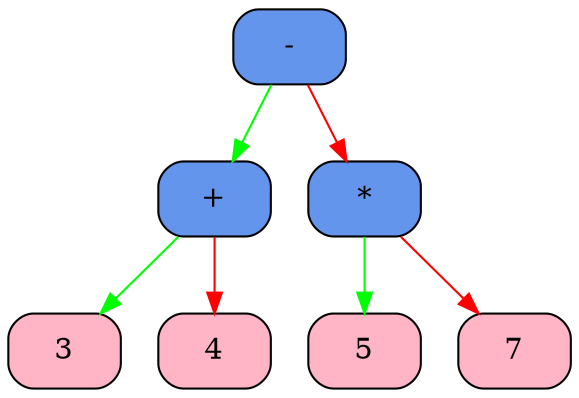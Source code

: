 digraph Tree
{
   rankdir = HR;
   node[fontsize=14];
   edge[color="black",fontcolor="blue",fontsize=12];
   "0x104701ed0"[shape = Mrecord, style = filled, fillcolor = "cornflowerblue",   label = " <value> -"];
  "0x104701ed0" -> "0x104701f90" [color = "green"];
  "0x104701ed0" -> "0x104701f00" [color = "red"];
   "0x104701f90"[shape = Mrecord, style = filled, fillcolor = "cornflowerblue",   label = " <value> +"];
  "0x104701f90" -> "0x104701ff0" [color = "green"];
  "0x104701f90" -> "0x104701fc0" [color = "red"];
   "0x104701ff0"[shape = Mrecord, style = filled, fillcolor = "pink1",   label = " <value> 3"];
   "0x104701fc0"[shape = Mrecord, style = filled, fillcolor = "pink1",   label = " <value> 4"];
   "0x104701f00"[shape = Mrecord, style = filled, fillcolor = "cornflowerblue",   label = " <value> *"];
  "0x104701f00" -> "0x104701f60" [color = "green"];
  "0x104701f00" -> "0x104701f30" [color = "red"];
   "0x104701f60"[shape = Mrecord, style = filled, fillcolor = "pink1",   label = " <value> 5"];
   "0x104701f30"[shape = Mrecord, style = filled, fillcolor = "pink1",   label = " <value> 7"];
}
